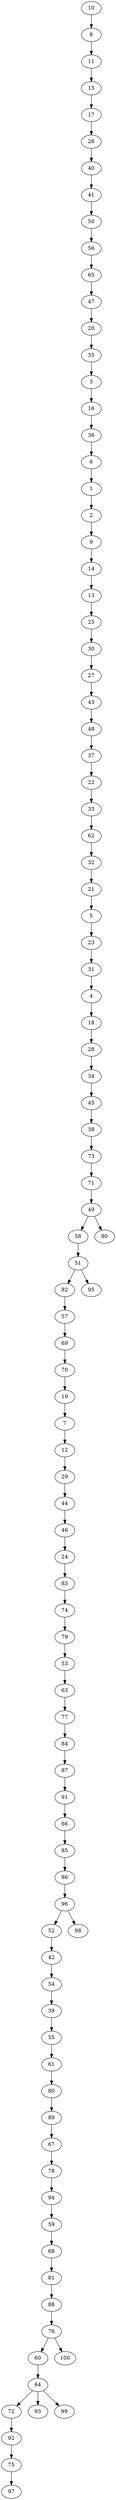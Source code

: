 digraph G {
    10 -> 8;
    8 -> 11;
    11 -> 15;
    15 -> 17;
    17 -> 26;
    26 -> 40;
    40 -> 41;
    41 -> 50;
    50 -> 56;
    56 -> 65;
    65 -> 47;
    47 -> 20;
    20 -> 35;
    35 -> 3;
    3 -> 16;
    16 -> 36;
    36 -> 6;
    6 -> 1;
    1 -> 2;
    2 -> 9;
    9 -> 14;
    14 -> 13;
    13 -> 25;
    25 -> 30;
    30 -> 27;
    27 -> 43;
    43 -> 48;
    48 -> 37;
    37 -> 22;
    22 -> 33;
    33 -> 62;
    62 -> 32;
    32 -> 21;
    21 -> 5;
    5 -> 23;
    23 -> 31;
    31 -> 4;
    4 -> 18;
    18 -> 28;
    28 -> 34;
    34 -> 45;
    45 -> 38;
    38 -> 73;
    73 -> 71;
    71 -> 49;
    49 -> 58;
    58 -> 51;
    51 -> 82;
    82 -> 57;
    57 -> 69;
    69 -> 70;
    70 -> 19;
    19 -> 7;
    7 -> 12;
    12 -> 29;
    29 -> 44;
    44 -> 46;
    46 -> 24;
    24 -> 83;
    83 -> 74;
    74 -> 79;
    79 -> 53;
    53 -> 63;
    63 -> 77;
    77 -> 84;
    84 -> 87;
    87 -> 91;
    91 -> 66;
    66 -> 85;
    85 -> 86;
    86 -> 96;
    96 -> 52;
    52 -> 42;
    42 -> 54;
    54 -> 39;
    39 -> 55;
    55 -> 61;
    61 -> 80;
    80 -> 89;
    89 -> 67;
    67 -> 78;
    78 -> 94;
    94 -> 59;
    59 -> 68;
    68 -> 81;
    81 -> 88;
    88 -> 76;
    76 -> 60;
    60 -> 64;
    64 -> 72;
    72 -> 92;
    92 -> 75;
    75 -> 97;
    64 -> 93;
    64 -> 99;
    76 -> 100;
    96 -> 98;
    51 -> 95;
    49 -> 90;
}
